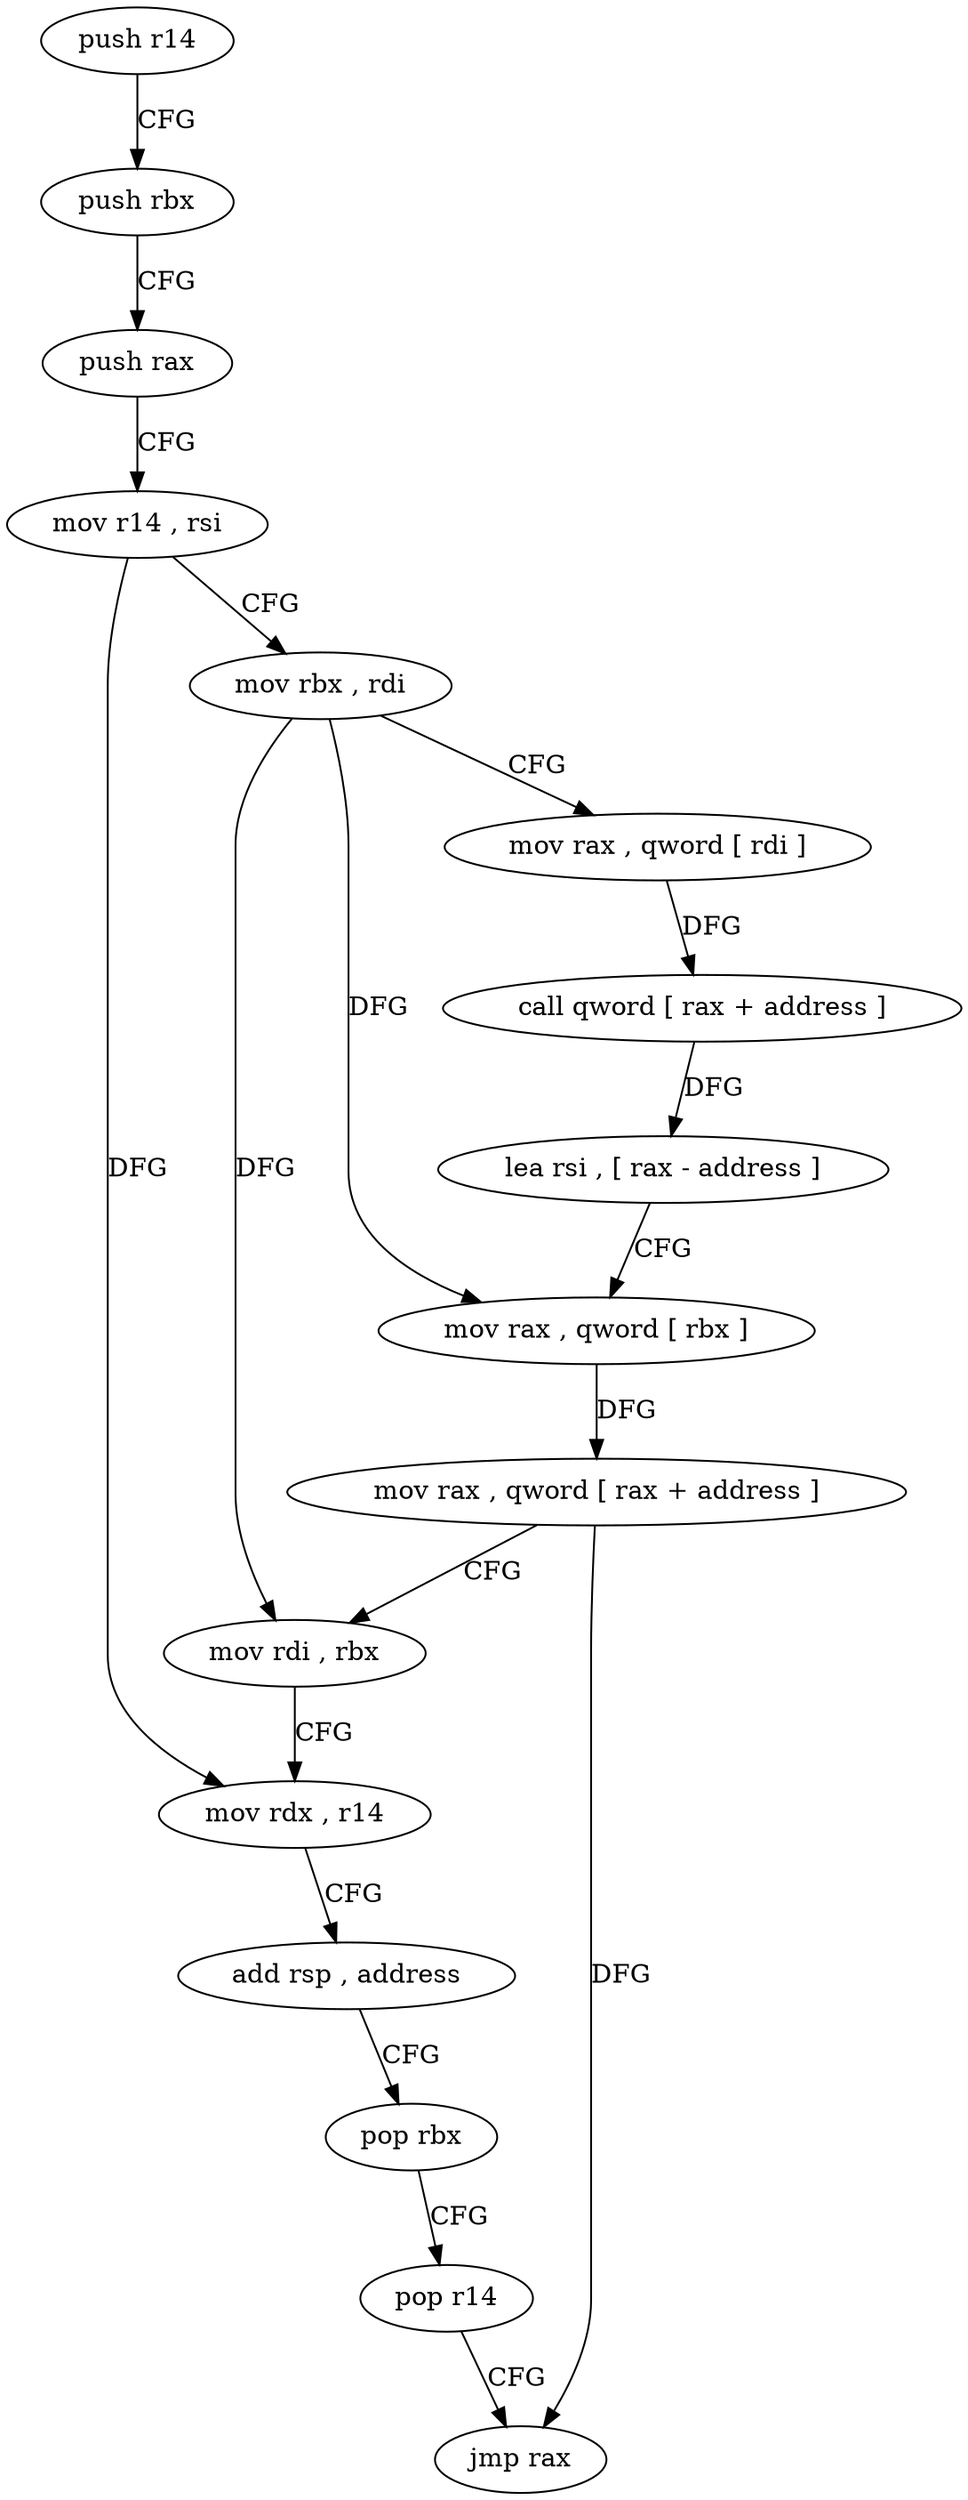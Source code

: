 digraph "func" {
"185872" [label = "push r14" ]
"185874" [label = "push rbx" ]
"185875" [label = "push rax" ]
"185876" [label = "mov r14 , rsi" ]
"185879" [label = "mov rbx , rdi" ]
"185882" [label = "mov rax , qword [ rdi ]" ]
"185885" [label = "call qword [ rax + address ]" ]
"185888" [label = "lea rsi , [ rax - address ]" ]
"185892" [label = "mov rax , qword [ rbx ]" ]
"185895" [label = "mov rax , qword [ rax + address ]" ]
"185899" [label = "mov rdi , rbx" ]
"185902" [label = "mov rdx , r14" ]
"185905" [label = "add rsp , address" ]
"185909" [label = "pop rbx" ]
"185910" [label = "pop r14" ]
"185912" [label = "jmp rax" ]
"185872" -> "185874" [ label = "CFG" ]
"185874" -> "185875" [ label = "CFG" ]
"185875" -> "185876" [ label = "CFG" ]
"185876" -> "185879" [ label = "CFG" ]
"185876" -> "185902" [ label = "DFG" ]
"185879" -> "185882" [ label = "CFG" ]
"185879" -> "185892" [ label = "DFG" ]
"185879" -> "185899" [ label = "DFG" ]
"185882" -> "185885" [ label = "DFG" ]
"185885" -> "185888" [ label = "DFG" ]
"185888" -> "185892" [ label = "CFG" ]
"185892" -> "185895" [ label = "DFG" ]
"185895" -> "185899" [ label = "CFG" ]
"185895" -> "185912" [ label = "DFG" ]
"185899" -> "185902" [ label = "CFG" ]
"185902" -> "185905" [ label = "CFG" ]
"185905" -> "185909" [ label = "CFG" ]
"185909" -> "185910" [ label = "CFG" ]
"185910" -> "185912" [ label = "CFG" ]
}
